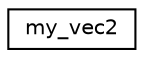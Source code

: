 digraph "Graphical Class Hierarchy"
{
  edge [fontname="Helvetica",fontsize="10",labelfontname="Helvetica",labelfontsize="10"];
  node [fontname="Helvetica",fontsize="10",shape=record];
  rankdir="LR";
  Node1 [label="my_vec2",height=0.2,width=0.4,color="black", fillcolor="white", style="filled",URL="$structmy__vec2.html"];
}
